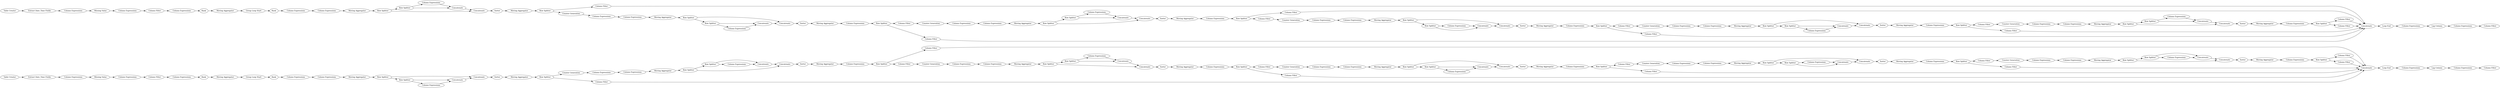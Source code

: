 digraph {
	"1704942921799968790_230" [label="Column Expressions"]
	"1704942921799968790_250" [label="Counter Generation"]
	"3819285604656233379_270" [label="Extract Date_Time Fields"]
	"3819285604656233379_112" [label="Column Expressions"]
	"3819285604656233379_121" [label="Row Splitter"]
	"1704942921799968790_221" [label=Concatenate]
	"3819285604656233379_110" [label=Concatenate]
	"3819285604656233379_186" [label="Loop End"]
	"3819285604656233379_130" [label="Moving Aggregator"]
	"1704942921799968790_259" [label=Sorter]
	"3819285604656233379_151" [label="Row Splitter"]
	"3819285604656233379_142" [label="Column Expressions"]
	"3819285604656233379_286" [label="Column Expressions"]
	"1704942921799968790_209" [label=Concatenate]
	"3819285604656233379_114" [label="Column Expressions"]
	"1704942921799968790_234" [label="Row Splitter"]
	"1704942921799968790_188" [label=Sorter]
	"3819285604656233379_113" [label="Counter Generation"]
	"3819285604656233379_278" [label="Column Expressions"]
	"3819285604656233379_166" [label="Column Filter"]
	"3819285604656233379_133" [label=Sorter]
	"3819285604656233379_129" [label="Row Splitter"]
	"3819285604656233379_96" [label=Concatenate]
	"3819285604656233379_135" [label=Concatenate]
	"3819285604656233379_93" [label="Row Splitter"]
	"1704942921799968790_197" [label="Row Splitter"]
	"3819285604656233379_89" [label="Column Expressions"]
	"3819285604656233379_81" [label="Moving Aggregator"]
	"3819285604656233379_168" [label="Column Filter"]
	"1704942921799968790_225" [label="Column Expressions"]
	"1704942921799968790_235" [label=Concatenate]
	"1704942921799968790_191" [label="Column Expressions"]
	"1704942921799968790_181" [label="Column Filter"]
	"1704942921799968790_217" [label="Column Expressions"]
	"3819285604656233379_90" [label="Row Splitter"]
	"1704942921799968790_226" [label="Row Splitter"]
	"3819285604656233379_158" [label="Column Filter"]
	"1704942921799968790_231" [label="Column Expressions"]
	"1704942921799968790_244" [label=Concatenate]
	"3819285604656233379_187" [label="Moving Aggregator"]
	"1704942921799968790_176" [label="Column Filter"]
	"1704942921799968790_190" [label="Moving Aggregator"]
	"3819285604656233379_167" [label="Column Filter"]
	"3819285604656233379_155" [label="Column Expressions"]
	"1704942921799968790_265" [label="Column Expressions"]
	"3819285604656233379_184" [label=Rank]
	"3819285604656233379_128" [label="Counter Generation"]
	"1704942921799968790_213" [label=Concatenate]
	"3819285604656233379_101" [label=Concatenate]
	"3819285604656233379_100" [label="Column Expressions"]
	"3819285604656233379_282" [label="Missing Value"]
	"1704942921799968790_224" [label="Column Expressions"]
	"3819285604656233379_26" [label=Rank]
	"3819285604656233379_267" [label=Rank]
	"1704942921799968790_264" [label="Column Expressions"]
	"1704942921799968790_215" [label=Sorter]
	"1704942921799968790_261" [label="Row Splitter"]
	"3819285604656233379_109" [label="Moving Aggregator"]
	"1704942921799968790_196" [label=Concatenate]
	"3819285604656233379_116" [label="Row Splitter"]
	"1704942921799968790_232" [label="Counter Generation"]
	"3819285604656233379_106" [label="Column Expressions"]
	"3819285604656233379_127" [label="Column Expressions"]
	"3819285604656233379_95" [label="Row Splitter"]
	"3819285604656233379_105" [label=Concatenate]
	"3819285604656233379_279" [label="Lag Column"]
	"3819285604656233379_32" [label="Loop End"]
	"3819285604656233379_285" [label="Missing Value"]
	"3819285604656233379_281" [label="Column Expressions"]
	"1704942921799968790_183" [label="Column Filter"]
	"3819285604656233379_161" [label="Column Filter"]
	"3819285604656233379_86" [label="Column Expressions"]
	"3819285604656233379_169" [label="Column Expressions"]
	"3819285604656233379_132" [label="Row Splitter"]
	"1704942921799968790_241" [label="Row Splitter"]
	"3819285604656233379_107" [label="Counter Generation"]
	"1704942921799968790_219" [label="Moving Aggregator"]
	"3819285604656233379_284" [label="Column Filter"]
	"3819285604656233379_29" [label="Column Filter"]
	"3819285604656233379_120" [label="Moving Aggregator"]
	"1704942921799968790_182" [label="Column Filter"]
	"3819285604656233379_274" [label="Column Expressions"]
	"1704942921799968790_254" [label="Moving Aggregator"]
	"1704942921799968790_229" [label="Column Expressions"]
	"1704942921799968790_192" [label="Column Filter"]
	"1704942921799968790_255" [label=Concatenate]
	"3819285604656233379_31" [label="Group Loop Start"]
	"3819285604656233379_125" [label="Column Expressions"]
	"3819285604656233379_159" [label="Column Filter"]
	"3819285604656233379_163" [label="Column Filter"]
	"1704942921799968790_248" [label=Concatenate]
	"3819285604656233379_138" [label=Concatenate]
	"3819285604656233379_134" [label="Row Splitter"]
	"1704942921799968790_195" [label="Row Splitter"]
	"1704942921799968790_216" [label="Moving Aggregator"]
	"1704942921799968790_258" [label=Concatenate]
	"3819285604656233379_170" [label="Column Expressions"]
	"3819285604656233379_103" [label="Row Splitter"]
	"1704942921799968790_245" [label="Column Expressions"]
	"1704942921799968790_211" [label=Sorter]
	"1704942921799968790_262" [label="Column Expressions"]
	"3819285604656233379_102" [label="Column Expressions"]
	"1704942921799968790_256" [label="Row Splitter"]
	"1704942921799968790_247" [label="Column Expressions"]
	"3819285604656233379_124" [label="Moving Aggregator"]
	"3819285604656233379_118" [label=Concatenate]
	"3819285604656233379_266" [label="Column Expressions"]
	"3819285604656233379_33" [label="Moving Aggregator"]
	"3819285604656233379_119" [label=Sorter]
	"1704942921799968790_222" [label="Column Expressions"]
	"1704942921799968790_240" [label="Column Expressions"]
	"3819285604656233379_147" [label="Column Expressions"]
	"3819285604656233379_97" [label=Sorter]
	"1704942921799968790_218" [label="Row Splitter"]
	"1704942921799968790_200" [label="Counter Generation"]
	"1704942921799968790_199" [label="Column Expressions"]
	"1704942921799968790_202" [label="Column Expressions"]
	"3819285604656233379_108" [label="Row Splitter"]
	"3819285604656233379_140" [label="Moving Aggregator"]
	"3819285604656233379_288" [label="Column Expressions"]
	"3819285604656233379_276" [label="Lag Column"]
	"3819285604656233379_91" [label=Concatenate]
	"3819285604656233379_98" [label="Moving Aggregator"]
	"3819285604656233379_164" [label="Column Filter"]
	"1704942921799968790_212" [label="Row Splitter"]
	"1704942921799968790_249" [label="Moving Aggregator"]
	"1704942921799968790_198" [label="Moving Aggregator"]
	"1704942921799968790_252" [label="Column Expressions"]
	"1704942921799968790_201" [label="Row Splitter"]
	"3819285604656233379_82" [label="Column Expressions"]
	"1704942921799968790_203" [label="Moving Aggregator"]
	"3819285604656233379_277" [label="Column Expressions"]
	"1704942921799968790_208" [label="Row Splitter"]
	"3819285604656233379_94" [label=Concatenate]
	"3819285604656233379_99" [label="Row Splitter"]
	"1704942921799968790_180" [label="Column Filter"]
	"3819285604656233379_122" [label=Concatenate]
	"3819285604656233379_115" [label="Moving Aggregator"]
	"1704942921799968790_260" [label="Moving Aggregator"]
	"3819285604656233379_131" [label=Concatenate]
	"3819285604656233379_269" [label="Column Filter"]
	"1704942921799968790_205" [label="Row Splitter"]
	"1704942921799968790_175" [label="Column Filter"]
	"3819285604656233379_275" [label="Column Expressions"]
	"1704942921799968790_238" [label=Concatenate]
	"1704942921799968790_251" [label=Sorter]
	"1704942921799968790_223" [label="Moving Aggregator"]
	"3819285604656233379_92" [label=Sorter]
	"3819285604656233379_143" [label="Moving Aggregator"]
	"3819285604656233379_22" [label="Extract Date_Time Fields"]
	"3819285604656233379_160" [label="Column Filter"]
	"3819285604656233379_136" [label="Row Splitter"]
	"3819285604656233379_150" [label="Row Splitter"]
	"1704942921799968790_257" [label="Row Splitter"]
	"3819285604656233379_117" [label="Row Splitter"]
	"3819285604656233379_123" [label="Row Splitter"]
	"3819285604656233379_157" [label="Column Expressions"]
	"3819285604656233379_165" [label="Column Filter"]
	"1704942921799968790_194" [label="Column Filter"]
	"3819285604656233379_146" [label="Moving Aggregator"]
	"3819285604656233379_144" [label="Row Splitter"]
	"1704942921799968790_179" [label="Column Filter"]
	"3819285604656233379_173" [label="Column Expressions"]
	"1704942921799968790_214" [label=Concatenate]
	"3819285604656233379_283" [label="Column Expressions"]
	"1704942921799968790_210" [label="Row Splitter"]
	"3819285604656233379_156" [label="Moving Aggregator"]
	"3819285604656233379_148" [label="Row Splitter"]
	"3819285604656233379_154" [label=Sorter]
	"1704942921799968790_189" [label=Concatenate]
	"1704942921799968790_207" [label="Moving Aggregator"]
	"3819285604656233379_149" [label="Counter Generation"]
	"3819285604656233379_172" [label="Column Expressions"]
	"1704942921799968790_177" [label="Column Filter"]
	"3819285604656233379_141" [label="Column Expressions"]
	"3819285604656233379_111" [label="Column Expressions"]
	"1704942921799968790_204" [label="Counter Generation"]
	"1704942921799968790_236" [label="Moving Aggregator"]
	"1704942921799968790_239" [label="Moving Aggregator"]
	"3819285604656233379_153" [label=Concatenate]
	"1704942921799968790_206" [label="Column Expressions"]
	"1704942921799968790_233" [label="Row Splitter"]
	"1704942921799968790_220" [label="Row Splitter"]
	"1704942921799968790_246" [label="Row Splitter"]
	"3819285604656233379_126" [label="Column Expressions"]
	"3819285604656233379_24" [label="Column Expressions"]
	"1704942921799968790_243" [label="Column Expressions"]
	"3819285604656233379_30" [label=Rank]
	"3819285604656233379_152" [label=Concatenate]
	"3819285604656233379_162" [label="Column Filter"]
	"3819285604656233379_139" [label="Column Expressions"]
	"1704942921799968790_263" [label="Column Expressions"]
	"3819285604656233379_280" [label="Table Creator"]
	"3819285604656233379_287" [label="Column Filter"]
	"1704942921799968790_193" [label="Column Expressions"]
	"1704942921799968790_253" [label="Row Splitter"]
	"1704942921799968790_228" [label=Concatenate]
	"1704942921799968790_242" [label=Sorter]
	"1704942921799968790_227" [label="Counter Generation"]
	"1704942921799968790_174" [label="Column Filter"]
	"3819285604656233379_171" [label="Column Expressions"]
	"3819285604656233379_145" [label="Counter Generation"]
	"1704942921799968790_237" [label="Column Expressions"]
	"3819285604656233379_104" [label="Moving Aggregator"]
	"3819285604656233379_185" [label="Group Loop Start"]
	"3819285604656233379_21" [label="Table Creator"]
	"1704942921799968790_178" [label="Column Expressions"]
	"3819285604656233379_137" [label=Sorter]
	"3819285604656233379_104" -> "3819285604656233379_103"
	"3819285604656233379_94" -> "3819285604656233379_91"
	"3819285604656233379_112" -> "3819285604656233379_110"
	"1704942921799968790_247" -> "1704942921799968790_244"
	"1704942921799968790_195" -> "1704942921799968790_183"
	"1704942921799968790_242" -> "1704942921799968790_236"
	"1704942921799968790_179" -> "1704942921799968790_248"
	"3819285604656233379_270" -> "3819285604656233379_286"
	"3819285604656233379_137" -> "3819285604656233379_143"
	"3819285604656233379_163" -> "3819285604656233379_105"
	"1704942921799968790_256" -> "1704942921799968790_176"
	"1704942921799968790_263" -> "1704942921799968790_201"
	"3819285604656233379_90" -> "3819285604656233379_91"
	"1704942921799968790_204" -> "1704942921799968790_191"
	"1704942921799968790_257" -> "1704942921799968790_258"
	"3819285604656233379_145" -> "3819285604656233379_141"
	"3819285604656233379_170" -> "3819285604656233379_116"
	"3819285604656233379_135" -> "3819285604656233379_137"
	"3819285604656233379_283" -> "3819285604656233379_284"
	"3819285604656233379_118" -> "3819285604656233379_119"
	"1704942921799968790_198" -> "1704942921799968790_263"
	"3819285604656233379_127" -> "3819285604656233379_126"
	"3819285604656233379_173" -> "3819285604656233379_150"
	"3819285604656233379_282" -> "3819285604656233379_283"
	"1704942921799968790_227" -> "1704942921799968790_224"
	"1704942921799968790_178" -> "1704942921799968790_256"
	"1704942921799968790_218" -> "1704942921799968790_228"
	"3819285604656233379_115" -> "3819285604656233379_170"
	"3819285604656233379_125" -> "3819285604656233379_122"
	"3819285604656233379_281" -> "3819285604656233379_282"
	"3819285604656233379_120" -> "3819285604656233379_117"
	"3819285604656233379_99" -> "3819285604656233379_102"
	"3819285604656233379_158" -> "3819285604656233379_113"
	"3819285604656233379_101" -> "3819285604656233379_96"
	"3819285604656233379_168" -> "3819285604656233379_105"
	"3819285604656233379_138" -> "3819285604656233379_135"
	"1704942921799968790_245" -> "1704942921799968790_260"
	"3819285604656233379_86" -> "3819285604656233379_94"
	"1704942921799968790_210" -> "1704942921799968790_213"
	"1704942921799968790_231" -> "1704942921799968790_230"
	"3819285604656233379_266" -> "3819285604656233379_267"
	"3819285604656233379_22" -> "3819285604656233379_281"
	"3819285604656233379_109" -> "3819285604656233379_169"
	"1704942921799968790_262" -> "1704942921799968790_233"
	"1704942921799968790_261" -> "1704942921799968790_244"
	"1704942921799968790_233" -> "1704942921799968790_177"
	"1704942921799968790_240" -> "1704942921799968790_239"
	"1704942921799968790_189" -> "1704942921799968790_196"
	"3819285604656233379_91" -> "3819285604656233379_92"
	"3819285604656233379_107" -> "3819285604656233379_106"
	"3819285604656233379_277" -> "3819285604656233379_279"
	"3819285604656233379_148" -> "3819285604656233379_152"
	"3819285604656233379_133" -> "3819285604656233379_130"
	"1704942921799968790_256" -> "1704942921799968790_192"
	"1704942921799968790_239" -> "1704942921799968790_234"
	"1704942921799968790_209" -> "1704942921799968790_211"
	"3819285604656233379_116" -> "3819285604656233379_159"
	"1704942921799968790_235" -> "1704942921799968790_251"
	"3819285604656233379_287" -> "3819285604656233379_266"
	"1704942921799968790_194" -> "1704942921799968790_227"
	"3819285604656233379_90" -> "3819285604656233379_93"
	"1704942921799968790_260" -> "1704942921799968790_257"
	"1704942921799968790_221" -> "1704942921799968790_209"
	"1704942921799968790_191" -> "1704942921799968790_202"
	"3819285604656233379_151" -> "3819285604656233379_153"
	"1704942921799968790_253" -> "1704942921799968790_255"
	"3819285604656233379_153" -> "3819285604656233379_152"
	"3819285604656233379_108" -> "3819285604656233379_158"
	"1704942921799968790_202" -> "1704942921799968790_190"
	"3819285604656233379_279" -> "3819285604656233379_278"
	"3819285604656233379_185" -> "3819285604656233379_184"
	"1704942921799968790_212" -> "1704942921799968790_214"
	"3819285604656233379_286" -> "3819285604656233379_285"
	"3819285604656233379_142" -> "3819285604656233379_140"
	"1704942921799968790_183" -> "1704942921799968790_248"
	"3819285604656233379_157" -> "3819285604656233379_153"
	"3819285604656233379_123" -> "3819285604656233379_125"
	"3819285604656233379_92" -> "3819285604656233379_104"
	"1704942921799968790_174" -> "1704942921799968790_248"
	"1704942921799968790_217" -> "1704942921799968790_214"
	"3819285604656233379_93" -> "3819285604656233379_86"
	"3819285604656233379_106" -> "3819285604656233379_100"
	"3819285604656233379_100" -> "3819285604656233379_98"
	"3819285604656233379_144" -> "3819285604656233379_164"
	"1704942921799968790_226" -> "1704942921799968790_181"
	"3819285604656233379_147" -> "3819285604656233379_156"
	"1704942921799968790_192" -> "1704942921799968790_232"
	"1704942921799968790_205" -> "1704942921799968790_197"
	"3819285604656233379_186" -> "3819285604656233379_277"
	"3819285604656233379_129" -> "3819285604656233379_160"
	"1704942921799968790_237" -> "1704942921799968790_240"
	"1704942921799968790_196" -> "1704942921799968790_188"
	"1704942921799968790_238" -> "1704942921799968790_242"
	"3819285604656233379_140" -> "3819285604656233379_134"
	"3819285604656233379_150" -> "3819285604656233379_163"
	"3819285604656233379_129" -> "3819285604656233379_165"
	"3819285604656233379_121" -> "3819285604656233379_110"
	"1704942921799968790_243" -> "1704942921799968790_255"
	"3819285604656233379_128" -> "3819285604656233379_127"
	"1704942921799968790_241" -> "1704942921799968790_238"
	"3819285604656233379_278" -> "3819285604656233379_269"
	"3819285604656233379_167" -> "3819285604656233379_105"
	"3819285604656233379_132" -> "3819285604656233379_131"
	"1704942921799968790_264" -> "1704942921799968790_226"
	"1704942921799968790_212" -> "1704942921799968790_217"
	"3819285604656233379_24" -> "3819285604656233379_26"
	"3819285604656233379_151" -> "3819285604656233379_157"
	"3819285604656233379_156" -> "3819285604656233379_148"
	"1704942921799968790_252" -> "1704942921799968790_245"
	"3819285604656233379_95" -> "3819285604656233379_96"
	"3819285604656233379_159" -> "3819285604656233379_128"
	"1704942921799968790_208" -> "1704942921799968790_220"
	"1704942921799968790_197" -> "1704942921799968790_193"
	"3819285604656233379_184" -> "1704942921799968790_237"
	"3819285604656233379_267" -> "3819285604656233379_187"
	"1704942921799968790_181" -> "1704942921799968790_200"
	"3819285604656233379_284" -> "3819285604656233379_24"
	"3819285604656233379_102" -> "3819285604656233379_101"
	"3819285604656233379_89" -> "3819285604656233379_82"
	"3819285604656233379_288" -> "3819285604656233379_287"
	"1704942921799968790_220" -> "1704942921799968790_222"
	"3819285604656233379_162" -> "3819285604656233379_105"
	"1704942921799968790_206" -> "1704942921799968790_199"
	"1704942921799968790_203" -> "1704942921799968790_265"
	"1704942921799968790_211" -> "1704942921799968790_216"
	"3819285604656233379_171" -> "3819285604656233379_129"
	"1704942921799968790_254" -> "1704942921799968790_178"
	"1704942921799968790_218" -> "1704942921799968790_229"
	"1704942921799968790_223" -> "1704942921799968790_208"
	"3819285604656233379_103" -> "3819285604656233379_107"
	"3819285604656233379_280" -> "3819285604656233379_22"
	"3819285604656233379_146" -> "3819285604656233379_173"
	"1704942921799968790_205" -> "1704942921799968790_196"
	"3819285604656233379_30" -> "3819285604656233379_89"
	"1704942921799968790_261" -> "1704942921799968790_247"
	"1704942921799968790_208" -> "1704942921799968790_209"
	"3819285604656233379_97" -> "3819285604656233379_109"
	"1704942921799968790_175" -> "1704942921799968790_248"
	"3819285604656233379_275" -> "3819285604656233379_276"
	"1704942921799968790_182" -> "1704942921799968790_248"
	"3819285604656233379_274" -> "3819285604656233379_29"
	"1704942921799968790_225" -> "1704942921799968790_223"
	"3819285604656233379_130" -> "3819285604656233379_171"
	"3819285604656233379_187" -> "3819285604656233379_185"
	"1704942921799968790_234" -> "1704942921799968790_235"
	"3819285604656233379_172" -> "3819285604656233379_144"
	"3819285604656233379_21" -> "3819285604656233379_270"
	"1704942921799968790_222" -> "1704942921799968790_221"
	"3819285604656233379_122" -> "3819285604656233379_131"
	"3819285604656233379_169" -> "3819285604656233379_108"
	"1704942921799968790_219" -> "1704942921799968790_241"
	"1704942921799968790_188" -> "1704942921799968790_203"
	"1704942921799968790_246" -> "1704942921799968790_179"
	"3819285604656233379_131" -> "3819285604656233379_133"
	"3819285604656233379_136" -> "3819285604656233379_139"
	"1704942921799968790_257" -> "1704942921799968790_261"
	"3819285604656233379_121" -> "3819285604656233379_112"
	"3819285604656233379_126" -> "3819285604656233379_124"
	"3819285604656233379_143" -> "3819285604656233379_172"
	"1704942921799968790_226" -> "1704942921799968790_174"
	"1704942921799968790_215" -> "1704942921799968790_198"
	"3819285604656233379_96" -> "3819285604656233379_97"
	"3819285604656233379_164" -> "3819285604656233379_105"
	"1704942921799968790_250" -> "1704942921799968790_252"
	"1704942921799968790_177" -> "1704942921799968790_248"
	"3819285604656233379_93" -> "3819285604656233379_94"
	"3819285604656233379_105" -> "3819285604656233379_32"
	"1704942921799968790_220" -> "1704942921799968790_221"
	"3819285604656233379_149" -> "3819285604656233379_155"
	"1704942921799968790_228" -> "1704942921799968790_238"
	"1704942921799968790_230" -> "1704942921799968790_219"
	"3819285604656233379_31" -> "3819285604656233379_30"
	"3819285604656233379_116" -> "3819285604656233379_166"
	"3819285604656233379_161" -> "3819285604656233379_149"
	"3819285604656233379_103" -> "3819285604656233379_168"
	"1704942921799968790_244" -> "1704942921799968790_258"
	"1704942921799968790_249" -> "1704942921799968790_246"
	"1704942921799968790_259" -> "1704942921799968790_254"
	"3819285604656233379_285" -> "3819285604656233379_288"
	"3819285604656233379_111" -> "3819285604656233379_120"
	"3819285604656233379_144" -> "3819285604656233379_161"
	"1704942921799968790_234" -> "1704942921799968790_253"
	"3819285604656233379_26" -> "3819285604656233379_33"
	"1704942921799968790_201" -> "1704942921799968790_180"
	"3819285604656233379_160" -> "3819285604656233379_145"
	"3819285604656233379_114" -> "3819285604656233379_111"
	"3819285604656233379_124" -> "3819285604656233379_132"
	"1704942921799968790_200" -> "1704942921799968790_206"
	"1704942921799968790_216" -> "1704942921799968790_264"
	"3819285604656233379_136" -> "3819285604656233379_138"
	"3819285604656233379_117" -> "3819285604656233379_118"
	"1704942921799968790_213" -> "1704942921799968790_215"
	"1704942921799968790_180" -> "1704942921799968790_204"
	"1704942921799968790_253" -> "1704942921799968790_243"
	"1704942921799968790_197" -> "1704942921799968790_189"
	"3819285604656233379_134" -> "3819285604656233379_135"
	"1704942921799968790_193" -> "1704942921799968790_189"
	"1704942921799968790_246" -> "1704942921799968790_250"
	"3819285604656233379_155" -> "3819285604656233379_147"
	"3819285604656233379_134" -> "3819285604656233379_136"
	"3819285604656233379_141" -> "3819285604656233379_142"
	"3819285604656233379_95" -> "3819285604656233379_99"
	"1704942921799968790_229" -> "1704942921799968790_228"
	"3819285604656233379_98" -> "3819285604656233379_95"
	"1704942921799968790_258" -> "1704942921799968790_259"
	"3819285604656233379_33" -> "3819285604656233379_31"
	"1704942921799968790_236" -> "1704942921799968790_262"
	"1704942921799968790_255" -> "1704942921799968790_235"
	"1704942921799968790_248" -> "3819285604656233379_186"
	"1704942921799968790_224" -> "1704942921799968790_225"
	"1704942921799968790_201" -> "1704942921799968790_175"
	"3819285604656233379_276" -> "3819285604656233379_274"
	"3819285604656233379_165" -> "3819285604656233379_105"
	"1704942921799968790_265" -> "1704942921799968790_195"
	"3819285604656233379_117" -> "3819285604656233379_121"
	"3819285604656233379_32" -> "3819285604656233379_275"
	"3819285604656233379_99" -> "3819285604656233379_101"
	"1704942921799968790_176" -> "1704942921799968790_248"
	"1704942921799968790_199" -> "1704942921799968790_207"
	"3819285604656233379_119" -> "3819285604656233379_115"
	"1704942921799968790_195" -> "1704942921799968790_182"
	"1704942921799968790_232" -> "1704942921799968790_231"
	"3819285604656233379_123" -> "3819285604656233379_122"
	"3819285604656233379_150" -> "3819285604656233379_162"
	"3819285604656233379_132" -> "3819285604656233379_123"
	"3819285604656233379_110" -> "3819285604656233379_118"
	"3819285604656233379_154" -> "3819285604656233379_146"
	"1704942921799968790_214" -> "1704942921799968790_213"
	"3819285604656233379_166" -> "3819285604656233379_105"
	"3819285604656233379_113" -> "3819285604656233379_114"
	"3819285604656233379_152" -> "3819285604656233379_154"
	"1704942921799968790_210" -> "1704942921799968790_212"
	"1704942921799968790_233" -> "1704942921799968790_194"
	"3819285604656233379_81" -> "3819285604656233379_90"
	"1704942921799968790_241" -> "1704942921799968790_218"
	"1704942921799968790_207" -> "1704942921799968790_210"
	"1704942921799968790_251" -> "1704942921799968790_249"
	"3819285604656233379_148" -> "3819285604656233379_151"
	"3819285604656233379_139" -> "3819285604656233379_138"
	"3819285604656233379_82" -> "3819285604656233379_81"
	"1704942921799968790_190" -> "1704942921799968790_205"
	"3819285604656233379_108" -> "3819285604656233379_167"
	rankdir=LR
}
